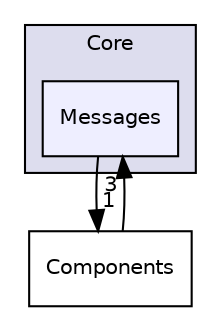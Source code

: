 digraph "Core/Messages" {
  compound=true
  node [ fontsize="10", fontname="Helvetica"];
  edge [ labelfontsize="10", labelfontname="Helvetica"];
  subgraph clusterdir_c6310732a22f63c0c2fc5595561e68f1 {
    graph [ bgcolor="#ddddee", pencolor="black", label="Core" fontname="Helvetica", fontsize="10", URL="dir_c6310732a22f63c0c2fc5595561e68f1.html"]
  dir_099a68518300c0a2db105cdb1d4f24d7 [shape=box, label="Messages", style="filled", fillcolor="#eeeeff", pencolor="black", URL="dir_099a68518300c0a2db105cdb1d4f24d7.html"];
  }
  dir_08f45fe6822aeb4ce2bc268e3b1361be [shape=box label="Components" URL="dir_08f45fe6822aeb4ce2bc268e3b1361be.html"];
  dir_08f45fe6822aeb4ce2bc268e3b1361be->dir_099a68518300c0a2db105cdb1d4f24d7 [headlabel="3", labeldistance=1.5 headhref="dir_000001_000003.html"];
  dir_099a68518300c0a2db105cdb1d4f24d7->dir_08f45fe6822aeb4ce2bc268e3b1361be [headlabel="1", labeldistance=1.5 headhref="dir_000003_000001.html"];
}
